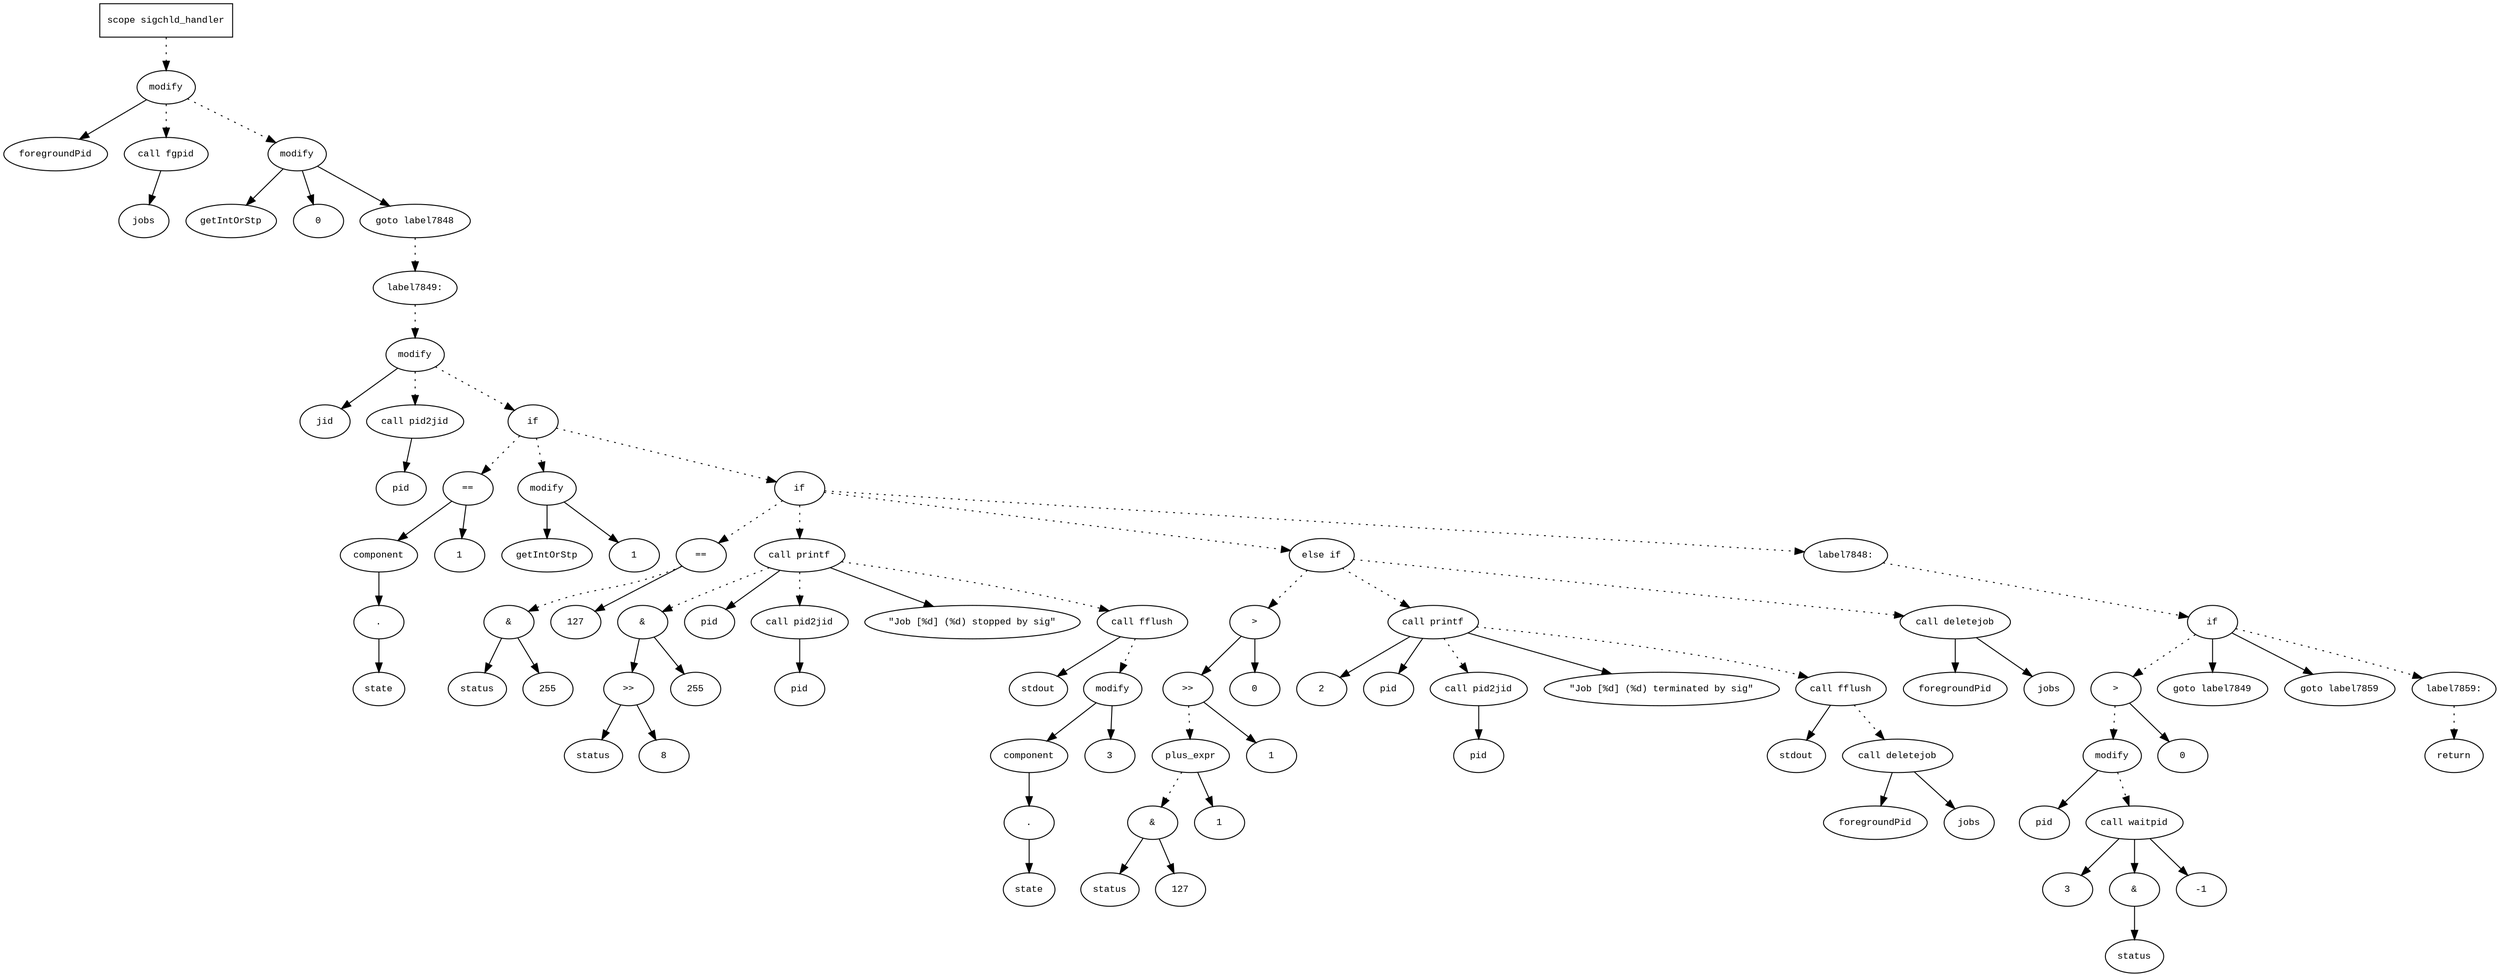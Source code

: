 digraph AST {
  graph [fontname="Times New Roman",fontsize=10];
  node  [fontname="Courier New",fontsize=10];
  edge  [fontname="Times New Roman",fontsize=10];

  node1 [label="scope sigchld_handler",shape=box];
  node2 [label="modify",shape=ellipse];
  node3 [label="foregroundPid",shape=ellipse];
  node2 -> node3;
  node4 [label="call fgpid",shape=ellipse];
  node5 [label="jobs",shape=ellipse];
  node4 -> node5;
  node2 -> node4 [style=dotted];
  node1 -> node2 [style=dotted];
  node6 [label="modify",shape=ellipse];
  node7 [label="getIntOrStp",shape=ellipse];
  node6 -> node7;
  node8 [label="0",shape=ellipse];
  node6 -> node8;
  node2 -> node6 [style=dotted];
  node9 [label="goto label7848",shape=ellipse];
  node6 -> node9;
  node10 [label="label7849:",shape=ellipse];
  node9 -> node10 [style=dotted];
  node11 [label="modify",shape=ellipse];
  node12 [label="jid",shape=ellipse];
  node11 -> node12;
  node13 [label="call pid2jid",shape=ellipse];
  node14 [label="pid",shape=ellipse];
  node13 -> node14;
  node11 -> node13 [style=dotted];
  node10 -> node11 [style=dotted];
  node15 [label="if",shape=ellipse];
  node11 -> node15 [style=dotted];
  node16 [label="==",shape=ellipse];
  node17 [label="component",shape=ellipse];
  node16 -> node17;
  node18 [label=".",shape=ellipse];
  node17 -> node18;
  node19 [label="state",shape=ellipse];
  node18 -> node19;
  node20 [label="1",shape=ellipse];
  node16 -> node20;
  node15 -> node16 [style=dotted];
  node21 [label="modify",shape=ellipse];
  node22 [label="getIntOrStp",shape=ellipse];
  node21 -> node22;
  node23 [label="1",shape=ellipse];
  node21 -> node23;
  node15 -> node21 [style=dotted];
  node24 [label="if",shape=ellipse];
  node15 -> node24 [style=dotted];
  node25 [label="==",shape=ellipse];
  node26 [label="&",shape=ellipse];
  node27 [label="status",shape=ellipse];
  node26 -> node27;
  node28 [label="255",shape=ellipse];
  node26 -> node28;
  node25 -> node26 [style=dotted];
  node29 [label="127",shape=ellipse];
  node25 -> node29;
  node24 -> node25 [style=dotted];
  node30 [label="call printf",shape=ellipse];
  node31 [label="&",shape=ellipse];
  node32 [label=">>",shape=ellipse];
  node33 [label="status",shape=ellipse];
  node32 -> node33;
  node34 [label="8",shape=ellipse];
  node32 -> node34;
  node31 -> node32;
  node35 [label="255",shape=ellipse];
  node31 -> node35;
  node30 -> node31 [style=dotted];
  node36 [label="pid",shape=ellipse];
  node30 -> node36;
  node37 [label="call pid2jid",shape=ellipse];
  node38 [label="pid",shape=ellipse];
  node37 -> node38;
  node30 -> node37 [style=dotted];
  node39 [label="\"Job [%d] (%d) stopped by sig\"",shape=ellipse];
  node30 -> node39;
  node24 -> node30 [style=dotted];
  node40 [label="call fflush",shape=ellipse];
  node41 [label="stdout",shape=ellipse];
  node40 -> node41;
  node30 -> node40 [style=dotted];
  node42 [label="modify",shape=ellipse];
  node43 [label="component",shape=ellipse];
  node42 -> node43;
  node44 [label=".",shape=ellipse];
  node43 -> node44;
  node45 [label="state",shape=ellipse];
  node44 -> node45;
  node46 [label="3",shape=ellipse];
  node42 -> node46;
  node40 -> node42 [style=dotted];
  node47 [label="else if",shape=ellipse];
  node24 -> node47 [style=dotted];
  node48 [label=">",shape=ellipse];
  node49 [label=">>",shape=ellipse];
  node50 [label="plus_expr",shape=ellipse];
  node51 [label="&",shape=ellipse];
  node52 [label="status",shape=ellipse];
  node51 -> node52;
  node53 [label="127",shape=ellipse];
  node51 -> node53;
  node50 -> node51 [style=dotted];
  node54 [label="1",shape=ellipse];
  node50 -> node54;
  node49 -> node50 [style=dotted];
  node55 [label="1",shape=ellipse];
  node49 -> node55;
  node48 -> node49;
  node56 [label="0",shape=ellipse];
  node48 -> node56;
  node47 -> node48 [style=dotted];
  node57 [label="call printf",shape=ellipse];
  node58 [label="2",shape=ellipse];
  node57 -> node58;
  node59 [label="pid",shape=ellipse];
  node57 -> node59;
  node60 [label="call pid2jid",shape=ellipse];
  node61 [label="pid",shape=ellipse];
  node60 -> node61;
  node57 -> node60 [style=dotted];
  node62 [label="\"Job [%d] (%d) terminated by sig\"",shape=ellipse];
  node57 -> node62;
  node47 -> node57 [style=dotted];
  node63 [label="call fflush",shape=ellipse];
  node64 [label="stdout",shape=ellipse];
  node63 -> node64;
  node57 -> node63 [style=dotted];
  node65 [label="call deletejob",shape=ellipse];
  node66 [label="foregroundPid",shape=ellipse];
  node65 -> node66;
  node67 [label="jobs",shape=ellipse];
  node65 -> node67;
  node63 -> node65 [style=dotted];
  node68 [label="call deletejob",shape=ellipse];
  node69 [label="foregroundPid",shape=ellipse];
  node68 -> node69;
  node70 [label="jobs",shape=ellipse];
  node68 -> node70;
  node47 -> node68 [style=dotted];
  node71 [label="label7848:",shape=ellipse];
  node24 -> node71 [style=dotted];
  node72 [label="if",shape=ellipse];
  node71 -> node72 [style=dotted];
  node73 [label=">",shape=ellipse];
  node74 [label="modify",shape=ellipse];
  node75 [label="pid",shape=ellipse];
  node74 -> node75;
  node76 [label="call waitpid",shape=ellipse];
  node77 [label="3",shape=ellipse];
  node76 -> node77;
  node78 [label="&",shape=ellipse];
  node76 -> node78;
  node79 [label="status",shape=ellipse];
  node78 -> node79;
  node80 [label="-1",shape=ellipse];
  node76 -> node80;
  node74 -> node76 [style=dotted];
  node73 -> node74 [style=dotted];
  node81 [label="0",shape=ellipse];
  node73 -> node81;
  node72 -> node73 [style=dotted];
  node82 [label="goto label7849",shape=ellipse];
  node72 -> node82;
  node83 [label="goto label7859",shape=ellipse];
  node72 -> node83;
  node84 [label="label7859:",shape=ellipse];
  node72 -> node84 [style=dotted];
  node85 [label="return",shape=ellipse];
  node84 -> node85 [style=dotted];
} 
